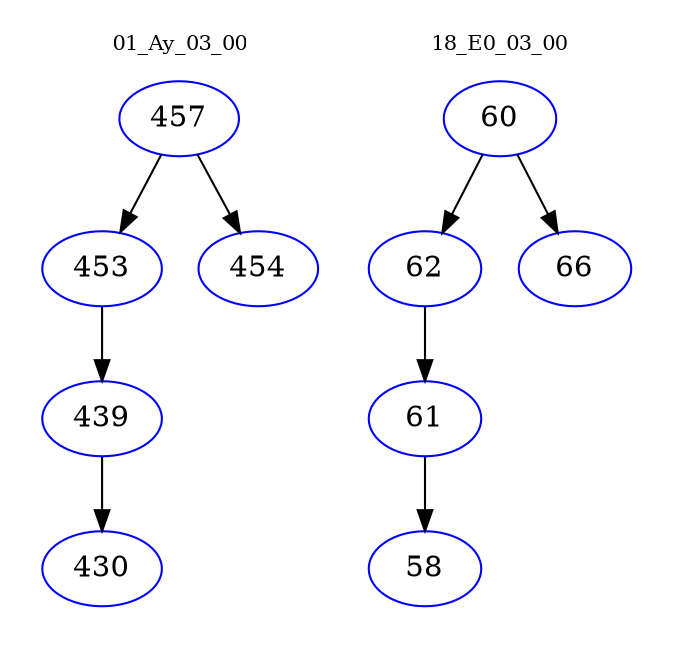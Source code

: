digraph{
subgraph cluster_0 {
color = white
label = "01_Ay_03_00";
fontsize=10;
T0_457 [label="457", color="blue"]
T0_457 -> T0_453 [color="black"]
T0_453 [label="453", color="blue"]
T0_453 -> T0_439 [color="black"]
T0_439 [label="439", color="blue"]
T0_439 -> T0_430 [color="black"]
T0_430 [label="430", color="blue"]
T0_457 -> T0_454 [color="black"]
T0_454 [label="454", color="blue"]
}
subgraph cluster_1 {
color = white
label = "18_E0_03_00";
fontsize=10;
T1_60 [label="60", color="blue"]
T1_60 -> T1_62 [color="black"]
T1_62 [label="62", color="blue"]
T1_62 -> T1_61 [color="black"]
T1_61 [label="61", color="blue"]
T1_61 -> T1_58 [color="black"]
T1_58 [label="58", color="blue"]
T1_60 -> T1_66 [color="black"]
T1_66 [label="66", color="blue"]
}
}
